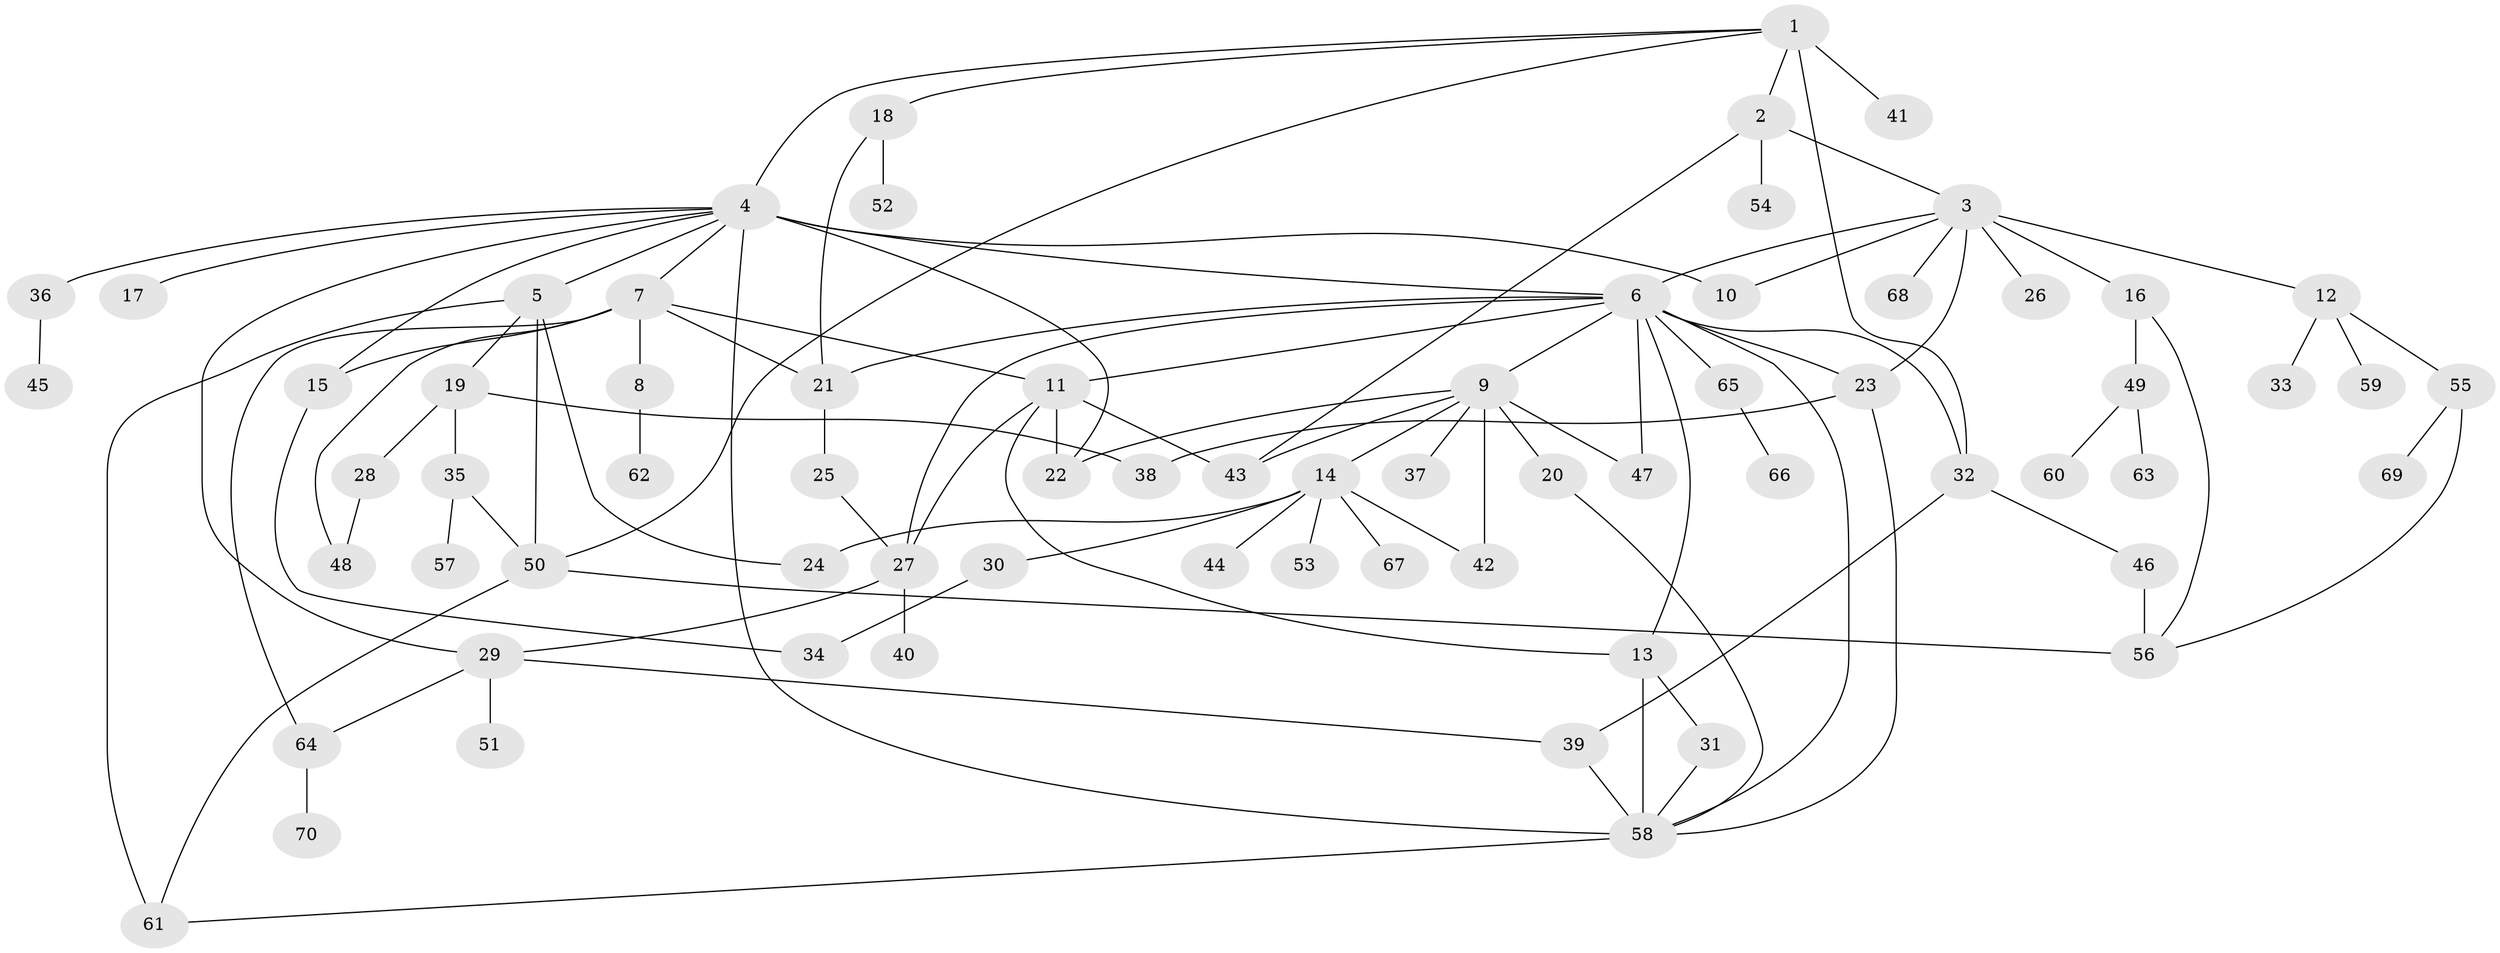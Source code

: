 // original degree distribution, {9: 0.007194244604316547, 6: 0.04316546762589928, 11: 0.007194244604316547, 17: 0.007194244604316547, 2: 0.2158273381294964, 18: 0.007194244604316547, 10: 0.014388489208633094, 3: 0.14388489208633093, 1: 0.4460431654676259, 5: 0.02877697841726619, 8: 0.007194244604316547, 4: 0.06474820143884892, 7: 0.007194244604316547}
// Generated by graph-tools (version 1.1) at 2025/35/03/09/25 02:35:22]
// undirected, 70 vertices, 106 edges
graph export_dot {
graph [start="1"]
  node [color=gray90,style=filled];
  1;
  2;
  3;
  4;
  5;
  6;
  7;
  8;
  9;
  10;
  11;
  12;
  13;
  14;
  15;
  16;
  17;
  18;
  19;
  20;
  21;
  22;
  23;
  24;
  25;
  26;
  27;
  28;
  29;
  30;
  31;
  32;
  33;
  34;
  35;
  36;
  37;
  38;
  39;
  40;
  41;
  42;
  43;
  44;
  45;
  46;
  47;
  48;
  49;
  50;
  51;
  52;
  53;
  54;
  55;
  56;
  57;
  58;
  59;
  60;
  61;
  62;
  63;
  64;
  65;
  66;
  67;
  68;
  69;
  70;
  1 -- 2 [weight=1.0];
  1 -- 4 [weight=1.0];
  1 -- 18 [weight=1.0];
  1 -- 32 [weight=1.0];
  1 -- 41 [weight=3.0];
  1 -- 50 [weight=1.0];
  2 -- 3 [weight=1.0];
  2 -- 43 [weight=1.0];
  2 -- 54 [weight=2.0];
  3 -- 6 [weight=1.0];
  3 -- 10 [weight=1.0];
  3 -- 12 [weight=1.0];
  3 -- 16 [weight=2.0];
  3 -- 23 [weight=1.0];
  3 -- 26 [weight=1.0];
  3 -- 68 [weight=1.0];
  4 -- 5 [weight=2.0];
  4 -- 6 [weight=1.0];
  4 -- 7 [weight=1.0];
  4 -- 10 [weight=4.0];
  4 -- 15 [weight=1.0];
  4 -- 17 [weight=1.0];
  4 -- 22 [weight=1.0];
  4 -- 29 [weight=1.0];
  4 -- 36 [weight=1.0];
  4 -- 58 [weight=1.0];
  5 -- 19 [weight=1.0];
  5 -- 24 [weight=1.0];
  5 -- 50 [weight=1.0];
  5 -- 61 [weight=1.0];
  6 -- 9 [weight=1.0];
  6 -- 11 [weight=1.0];
  6 -- 13 [weight=1.0];
  6 -- 21 [weight=1.0];
  6 -- 23 [weight=4.0];
  6 -- 27 [weight=1.0];
  6 -- 32 [weight=1.0];
  6 -- 47 [weight=1.0];
  6 -- 58 [weight=1.0];
  6 -- 65 [weight=1.0];
  7 -- 8 [weight=3.0];
  7 -- 11 [weight=1.0];
  7 -- 15 [weight=1.0];
  7 -- 21 [weight=1.0];
  7 -- 48 [weight=1.0];
  7 -- 64 [weight=1.0];
  8 -- 62 [weight=1.0];
  9 -- 14 [weight=1.0];
  9 -- 20 [weight=2.0];
  9 -- 22 [weight=1.0];
  9 -- 37 [weight=1.0];
  9 -- 42 [weight=1.0];
  9 -- 43 [weight=1.0];
  9 -- 47 [weight=1.0];
  11 -- 13 [weight=1.0];
  11 -- 22 [weight=4.0];
  11 -- 27 [weight=1.0];
  11 -- 43 [weight=1.0];
  12 -- 33 [weight=1.0];
  12 -- 55 [weight=1.0];
  12 -- 59 [weight=1.0];
  13 -- 31 [weight=1.0];
  13 -- 58 [weight=2.0];
  14 -- 24 [weight=1.0];
  14 -- 30 [weight=1.0];
  14 -- 42 [weight=1.0];
  14 -- 44 [weight=1.0];
  14 -- 53 [weight=1.0];
  14 -- 67 [weight=1.0];
  15 -- 34 [weight=1.0];
  16 -- 49 [weight=1.0];
  16 -- 56 [weight=2.0];
  18 -- 21 [weight=1.0];
  18 -- 52 [weight=1.0];
  19 -- 28 [weight=1.0];
  19 -- 35 [weight=1.0];
  19 -- 38 [weight=2.0];
  20 -- 58 [weight=1.0];
  21 -- 25 [weight=1.0];
  23 -- 38 [weight=1.0];
  23 -- 58 [weight=1.0];
  25 -- 27 [weight=1.0];
  27 -- 29 [weight=1.0];
  27 -- 40 [weight=1.0];
  28 -- 48 [weight=1.0];
  29 -- 39 [weight=1.0];
  29 -- 51 [weight=2.0];
  29 -- 64 [weight=1.0];
  30 -- 34 [weight=1.0];
  31 -- 58 [weight=1.0];
  32 -- 39 [weight=2.0];
  32 -- 46 [weight=1.0];
  35 -- 50 [weight=1.0];
  35 -- 57 [weight=1.0];
  36 -- 45 [weight=1.0];
  39 -- 58 [weight=1.0];
  46 -- 56 [weight=3.0];
  49 -- 60 [weight=1.0];
  49 -- 63 [weight=1.0];
  50 -- 56 [weight=1.0];
  50 -- 61 [weight=1.0];
  55 -- 56 [weight=1.0];
  55 -- 69 [weight=1.0];
  58 -- 61 [weight=1.0];
  64 -- 70 [weight=1.0];
  65 -- 66 [weight=1.0];
}
